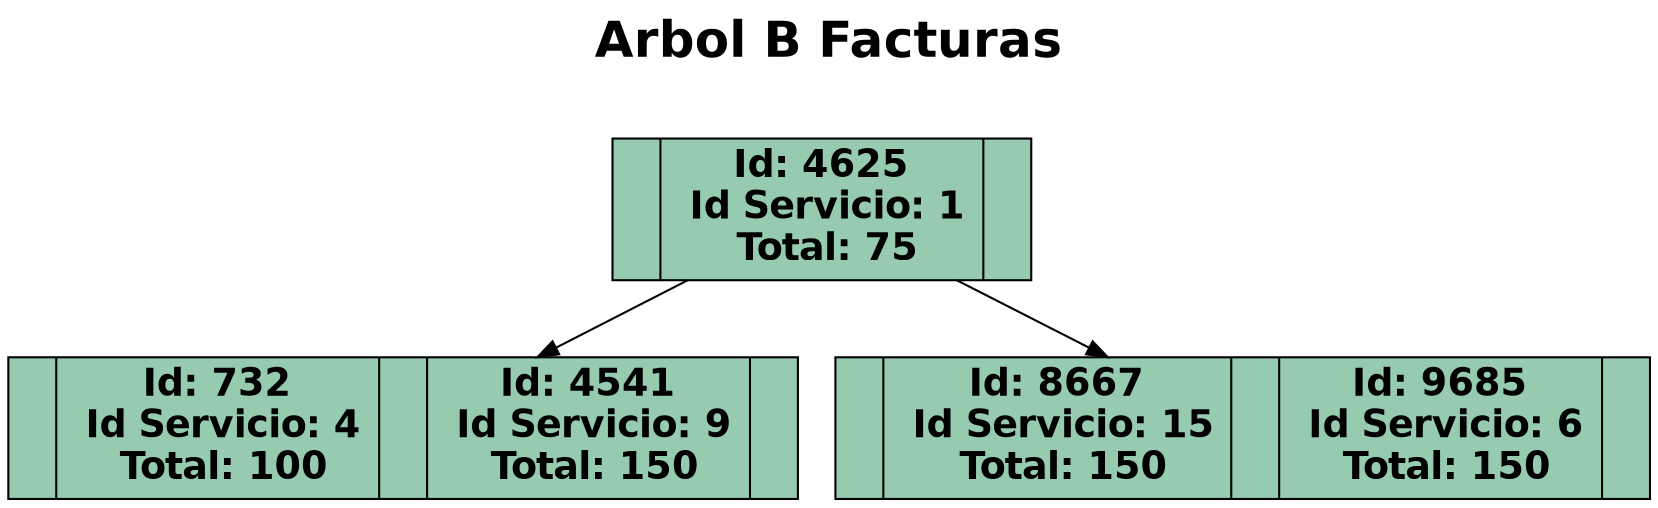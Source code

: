 digraph ArbolB {
  node [shape=record, height=0.1];
  label = "Arbol B Facturas

";
  labelloc = "t";
  fontsize = 24;
  fontname = "Helvetica-Bold";
  nodo_33675143 [label=" |Id: 4625\n Id Servicio: 1\n Total: 75|" style="filled" fillcolor="#96cbb0" fontname="Helvetica-Bold" fontsize = 18];
  nodo_34640832 [label=" |Id: 732\n Id Servicio: 4\n Total: 100| |Id: 4541\n Id Servicio: 9\n Total: 150|" style="filled" fillcolor="#96cbb0" fontname="Helvetica-Bold" fontsize = 18];
  nodo_33675143 -> nodo_34640832;
  nodo_43332040 [label=" |Id: 8667\n Id Servicio: 15\n Total: 150| |Id: 9685\n Id Servicio: 6\n Total: 150|" style="filled" fillcolor="#96cbb0" fontname="Helvetica-Bold" fontsize = 18];
  nodo_33675143 -> nodo_43332040;
}
